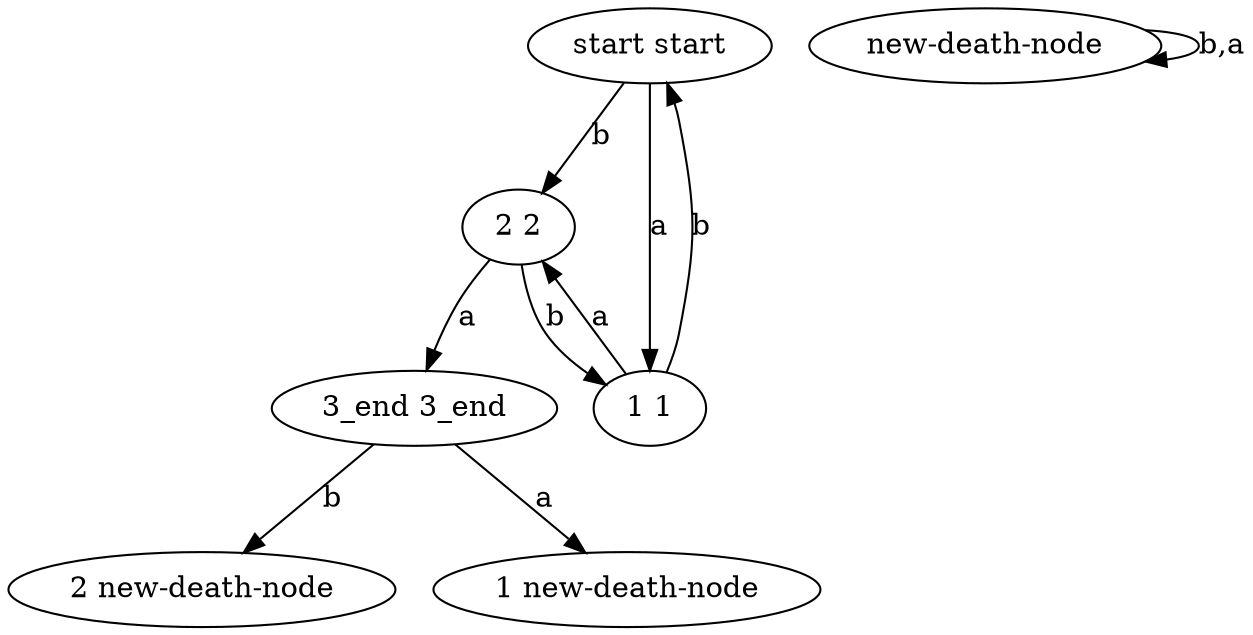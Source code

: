 digraph {
	"start start" ;
	"2 2" ;
	"1 1" ;
	"3_end 3_end" ;
	"2 new-death-node" ;
	"1 new-death-node" ;
	"new-death-node" ;
	"start start" -> "2 2" ["label"="b"];
	"start start" -> "1 1" ["label"="a"];
	"1 1" -> "start start" ["label"="b"];
	"1 1" -> "2 2" ["label"="a"];
	"2 2" -> "1 1" ["label"="b"];
	"2 2" -> "3_end 3_end" ["label"="a"];
	"3_end 3_end" -> "2 new-death-node" ["label"="b"];
	"3_end 3_end" -> "1 new-death-node" ["label"="a"];
	"new-death-node" -> "new-death-node" ["label"="b,a"];
}
